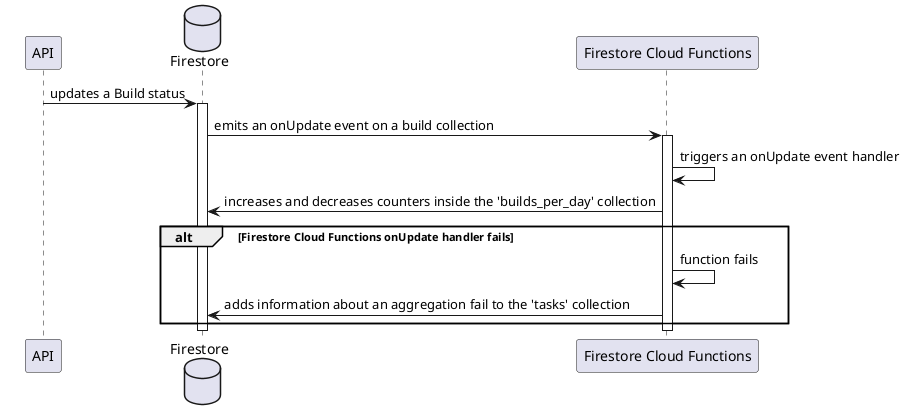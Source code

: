 @startuml firestore_update_builds_aggregation_sequence_diagram
    skinparam ParticipantPadding 20
    skinparam BoxPadding 10

    participant API

    database Firestore

    participant "Firestore Cloud Functions" as FCF

    API -> Firestore : updates a Build status
    activate Firestore

    Firestore -> FCF : emits an onUpdate event on a build collection
    activate FCF
    
    FCF -> FCF : triggers an onUpdate event handler
    FCF -> Firestore : increases and decreases counters inside the 'builds_per_day' collection
    alt Firestore Cloud Functions onUpdate handler fails
        FCF -> FCF : function fails
        FCF -> Firestore : adds information about an aggregation fail to the 'tasks' collection
    end

    deactivate FCF
    deactivate Firestore

@enduml

